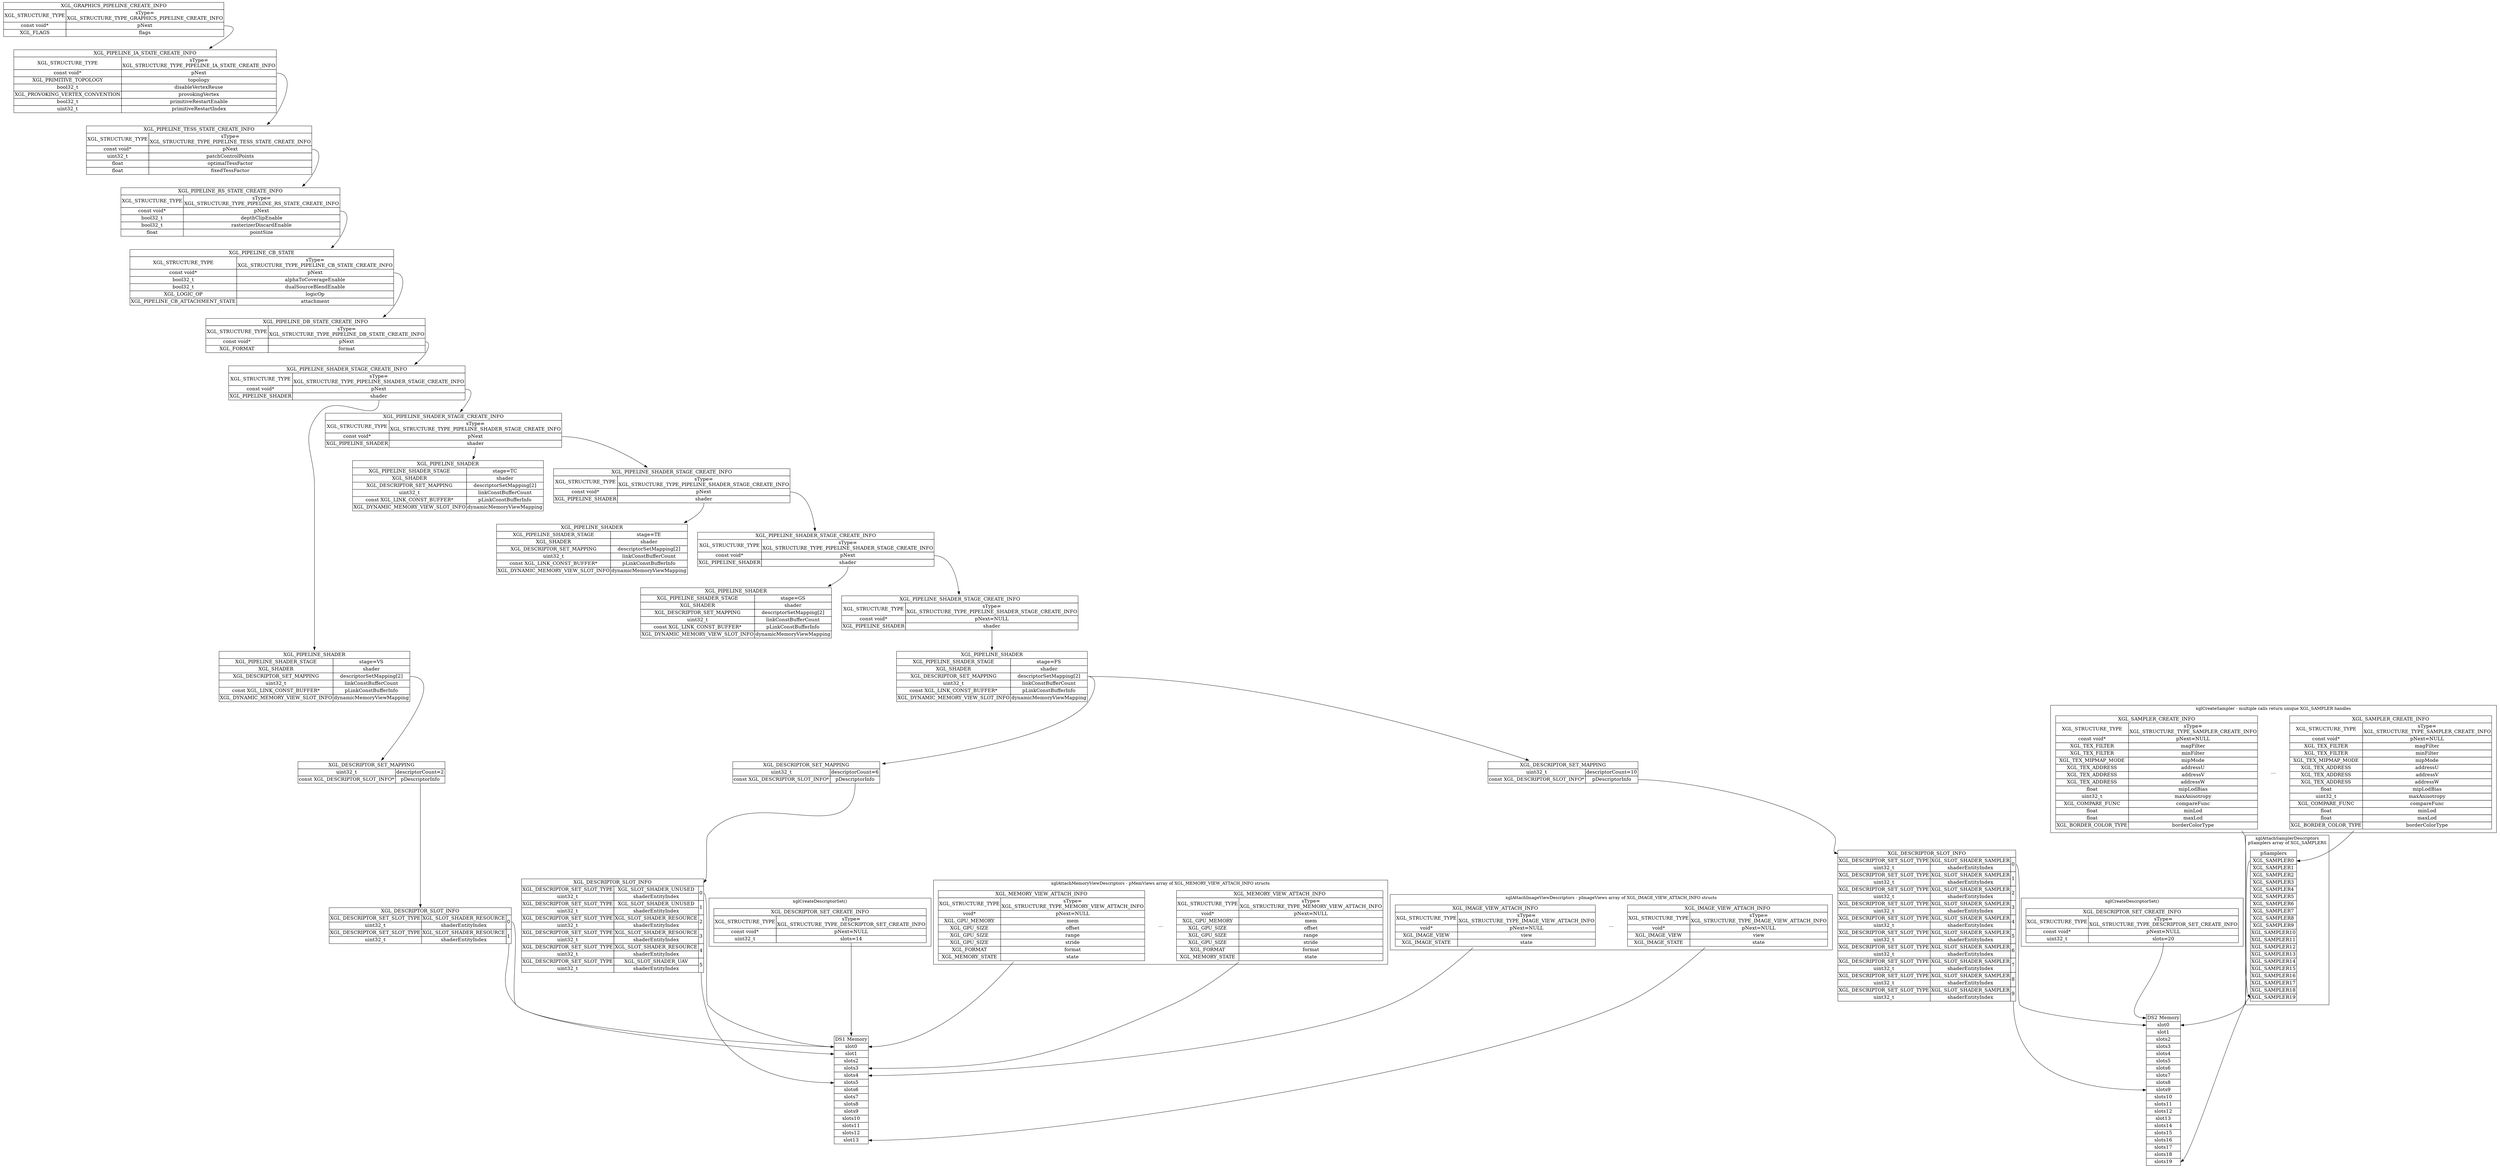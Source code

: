 digraph g {
graph [
rankdir = "TB"
];
node [
fontsize = "16"
shape = "plaintext"
];
edge [
];
"_XGL_GRAPHICS_PIPELINE_CREATE_INFO" [
label = <<TABLE BORDER="0" CELLBORDER="1" CELLSPACING="0"> <TR><TD COLSPAN="2" PORT="f0">XGL_GRAPHICS_PIPELINE_CREATE_INFO</TD></TR><TR><TD>XGL_STRUCTURE_TYPE</TD><TD>sType=<BR/>XGL_STRUCTURE_TYPE_GRAPHICS_PIPELINE_CREATE_INFO</TD></TR><TR><TD>const void*</TD><TD PORT="f2">pNext</TD></TR><TR><TD>XGL_FLAGS</TD><TD>flags</TD></TR></TABLE>>
];
"_XGL_PIPELINE_IA_STATE_CREATE_INFO" [
label = <<TABLE BORDER="0" CELLBORDER="1" CELLSPACING="0"> <TR><TD COLSPAN="2" PORT="f0">XGL_PIPELINE_IA_STATE_CREATE_INFO</TD></TR><TR><TD>XGL_STRUCTURE_TYPE</TD><TD>sType=<BR/>XGL_STRUCTURE_TYPE_PIPELINE_IA_STATE_CREATE_INFO</TD></TR><TR><TD>const void*</TD><TD PORT="f2">pNext</TD></TR><TR><TD>XGL_PRIMITIVE_TOPOLOGY</TD><TD>topology</TD></TR><TR><TD>bool32_t</TD><TD>disableVertexReuse</TD></TR><TR><TD>XGL_PROVOKING_VERTEX_CONVENTION</TD><TD>provokingVertex</TD></TR><TR><TD>bool32_t</TD><TD>primitiveRestartEnable</TD></TR><TR><TD>uint32_t</TD><TD>primitiveRestartIndex</TD></TR></TABLE>>
];
"_XGL_PIPELINE_TESS_STATE_CREATE_INFO" [
label = <<TABLE BORDER="0" CELLBORDER="1" CELLSPACING="0"> <TR><TD COLSPAN="2" PORT="f0">XGL_PIPELINE_TESS_STATE_CREATE_INFO</TD></TR><TR><TD>XGL_STRUCTURE_TYPE</TD><TD>sType=<BR/>XGL_STRUCTURE_TYPE_PIPELINE_TESS_STATE_CREATE_INFO</TD></TR><TR><TD>const void*</TD><TD PORT="f2">pNext</TD></TR><TR><TD>uint32_t</TD><TD>patchControlPoints</TD></TR> <TR><TD>float</TD><TD>optimalTessFactor</TD></TR><TR><TD>float</TD><TD>fixedTessFactor</TD></TR></TABLE>>
];
"_XGL_PIPELINE_RS_STATE_CREATE_INFO" [
label = <<TABLE BORDER="0" CELLBORDER="1" CELLSPACING="0"> <TR><TD COLSPAN="2" PORT="f0">XGL_PIPELINE_RS_STATE_CREATE_INFO</TD></TR><TR><TD>XGL_STRUCTURE_TYPE</TD><TD>sType=<BR/>XGL_STRUCTURE_TYPE_PIPELINE_RS_STATE_CREATE_INFO</TD></TR> <TR><TD>const void*</TD><TD PORT="f2">pNext</TD></TR> <TR><TD>bool32_t</TD><TD>depthClipEnable</TD></TR> <TR><TD>bool32_t</TD><TD>rasterizerDiscardEnable</TD></TR> <TR><TD>float</TD><TD>pointSize</TD></TR> </TABLE>>
];
"_XGL_PIPELINE_CB_STATE_CREATE_INFO" [
label = <<TABLE BORDER="0" CELLBORDER="1" CELLSPACING="0"> <TR><TD COLSPAN="2" PORT="f0">XGL_PIPELINE_CB_STATE</TD></TR><TR><TD>XGL_STRUCTURE_TYPE</TD><TD>sType=<BR/>XGL_STRUCTURE_TYPE_PIPELINE_CB_STATE_CREATE_INFO</TD></TR> <TR><TD>const void*</TD><TD PORT="f2">pNext</TD></TR> <TR><TD>bool32_t</TD><TD>alphaToCoverageEnable</TD></TR> <TR><TD>bool32_t</TD><TD>dualSourceBlendEnable</TD></TR> <TR><TD>XGL_LOGIC_OP</TD><TD>logicOp</TD></TR> <TR><TD>XGL_PIPELINE_CB_ATTACHMENT_STATE</TD><TD>attachment</TD></TR> </TABLE>>
];
"_XGL_PIPELINE_DB_STATE_CREATE_INFO" [
label = <<TABLE BORDER="0" CELLBORDER="1" CELLSPACING="0"> <TR><TD COLSPAN="2" PORT="f0">XGL_PIPELINE_DB_STATE_CREATE_INFO</TD></TR><TR><TD>XGL_STRUCTURE_TYPE</TD><TD>sType=<BR/>XGL_STRUCTURE_TYPE_PIPELINE_DB_STATE_CREATE_INFO</TD></TR> <TR><TD>const void*</TD><TD PORT="f2">pNext</TD></TR> <TR><TD>XGL_FORMAT</TD><TD>format</TD></TR> </TABLE>>
];
"VS_XGL_PIPELINE_SHADER_STAGE_CREATE_INFO" [
label = <<TABLE BORDER="0" CELLBORDER="1" CELLSPACING="0"> <TR><TD COLSPAN="2" PORT="f0">XGL_PIPELINE_SHADER_STAGE_CREATE_INFO</TD></TR><TR><TD>XGL_STRUCTURE_TYPE</TD><TD>sType=<BR/>XGL_STRUCTURE_TYPE_PIPELINE_SHADER_STAGE_CREATE_INFO</TD></TR> <TR><TD>const void*</TD><TD PORT="f2">pNext</TD></TR> <TR><TD>XGL_PIPELINE_SHADER</TD><TD PORT="f4">shader</TD></TR> </TABLE>>
];
"TC_XGL_PIPELINE_SHADER_STAGE_CREATE_INFO" [
label = <<TABLE BORDER="0" CELLBORDER="1" CELLSPACING="0"> <TR><TD COLSPAN="2" PORT="f0">XGL_PIPELINE_SHADER_STAGE_CREATE_INFO</TD></TR><TR><TD>XGL_STRUCTURE_TYPE</TD><TD>sType=<BR/>XGL_STRUCTURE_TYPE_PIPELINE_SHADER_STAGE_CREATE_INFO</TD></TR> <TR><TD>const void*</TD><TD PORT="f2">pNext</TD></TR> <TR><TD>XGL_PIPELINE_SHADER</TD><TD PORT="f4">shader</TD></TR> </TABLE>>
];
"TE_XGL_PIPELINE_SHADER_STAGE_CREATE_INFO" [
label = <<TABLE BORDER="0" CELLBORDER="1" CELLSPACING="0"> <TR><TD COLSPAN="2" PORT="f0">XGL_PIPELINE_SHADER_STAGE_CREATE_INFO</TD></TR><TR><TD>XGL_STRUCTURE_TYPE</TD><TD>sType=<BR/>XGL_STRUCTURE_TYPE_PIPELINE_SHADER_STAGE_CREATE_INFO</TD></TR> <TR><TD>const void*</TD><TD PORT="f2">pNext</TD></TR> <TR><TD>XGL_PIPELINE_SHADER</TD><TD PORT="f4">shader</TD></TR> </TABLE>>
];
"GS_XGL_PIPELINE_SHADER_STAGE_CREATE_INFO" [
label = <<TABLE BORDER="0" CELLBORDER="1" CELLSPACING="0"> <TR><TD COLSPAN="2" PORT="f0">XGL_PIPELINE_SHADER_STAGE_CREATE_INFO</TD></TR><TR><TD>XGL_STRUCTURE_TYPE</TD><TD>sType=<BR/>XGL_STRUCTURE_TYPE_PIPELINE_SHADER_STAGE_CREATE_INFO</TD></TR> <TR><TD>const void*</TD><TD PORT="f2">pNext</TD></TR> <TR><TD>XGL_PIPELINE_SHADER</TD><TD PORT="f4">shader</TD></TR> </TABLE>>
];
"FS_XGL_PIPELINE_SHADER_STAGE_CREATE_INFO" [
label = <<TABLE BORDER="0" CELLBORDER="1" CELLSPACING="0"> <TR><TD COLSPAN="2" PORT="f0">XGL_PIPELINE_SHADER_STAGE_CREATE_INFO</TD></TR><TR><TD>XGL_STRUCTURE_TYPE</TD><TD>sType=<BR/>XGL_STRUCTURE_TYPE_PIPELINE_SHADER_STAGE_CREATE_INFO</TD></TR> <TR><TD>const void*</TD><TD PORT="f2">pNext=NULL</TD></TR> <TR><TD>XGL_PIPELINE_SHADER</TD><TD PORT="f4">shader</TD></TR> </TABLE>>
];
"VS_XGL_PIPELINE_SHADER" [
label = <<TABLE BORDER="0" CELLBORDER="1" CELLSPACING="0"> <TR><TD COLSPAN="2" PORT="f0">XGL_PIPELINE_SHADER</TD></TR><TR><TD PORT="f1">XGL_PIPELINE_SHADER_STAGE</TD><TD PORT="f2">stage=VS</TD></TR><TR><TD PORT="f3">XGL_SHADER</TD><TD PORT="f4">shader</TD></TR><TR><TD PORT="f5">XGL_DESCRIPTOR_SET_MAPPING</TD><TD PORT="f6">descriptorSetMapping[2]</TD></TR><TR><TD PORT="f7">uint32_t</TD><TD PORT="f8">linkConstBufferCount</TD></TR><TR><TD PORT="f9">const XGL_LINK_CONST_BUFFER*</TD><TD PORT="f10">pLinkConstBufferInfo</TD></TR><TR><TD PORT="f11">XGL_DYNAMIC_MEMORY_VIEW_SLOT_INFO</TD><TD PORT="f12">dynamicMemoryViewMapping</TD></TR></TABLE>>
];
"TC_XGL_PIPELINE_SHADER" [
label = <<TABLE BORDER="0" CELLBORDER="1" CELLSPACING="0"> <TR><TD COLSPAN="2" PORT="f0">XGL_PIPELINE_SHADER</TD></TR><TR><TD PORT="f1">XGL_PIPELINE_SHADER_STAGE</TD><TD PORT="f2">stage=TC</TD></TR><TR><TD PORT="f3">XGL_SHADER</TD><TD PORT="f4">shader</TD></TR><TR><TD PORT="f5">XGL_DESCRIPTOR_SET_MAPPING</TD><TD PORT="f6">descriptorSetMapping[2]</TD></TR><TR><TD PORT="f7">uint32_t</TD><TD PORT="f8">linkConstBufferCount</TD></TR><TR><TD PORT="f9">const XGL_LINK_CONST_BUFFER*</TD><TD PORT="f10">pLinkConstBufferInfo</TD></TR><TR><TD PORT="f11">XGL_DYNAMIC_MEMORY_VIEW_SLOT_INFO</TD><TD PORT="f12">dynamicMemoryViewMapping</TD></TR></TABLE>>
];
"TE_XGL_PIPELINE_SHADER" [
label = <<TABLE BORDER="0" CELLBORDER="1" CELLSPACING="0"> <TR><TD COLSPAN="2" PORT="f0">XGL_PIPELINE_SHADER</TD></TR><TR><TD PORT="f1">XGL_PIPELINE_SHADER_STAGE</TD><TD PORT="f2">stage=TE</TD></TR><TR><TD PORT="f3">XGL_SHADER</TD><TD PORT="f4">shader</TD></TR><TR><TD PORT="f5">XGL_DESCRIPTOR_SET_MAPPING</TD><TD PORT="f6">descriptorSetMapping[2]</TD></TR><TR><TD PORT="f7">uint32_t</TD><TD PORT="f8">linkConstBufferCount</TD></TR><TR><TD PORT="f9">const XGL_LINK_CONST_BUFFER*</TD><TD PORT="f10">pLinkConstBufferInfo</TD></TR><TR><TD PORT="f11">XGL_DYNAMIC_MEMORY_VIEW_SLOT_INFO</TD><TD PORT="f12">dynamicMemoryViewMapping</TD></TR></TABLE>>
];
"GS_XGL_PIPELINE_SHADER" [
label = <<TABLE BORDER="0" CELLBORDER="1" CELLSPACING="0"> <TR><TD COLSPAN="2" PORT="f0">XGL_PIPELINE_SHADER</TD></TR><TR><TD PORT="f1">XGL_PIPELINE_SHADER_STAGE</TD><TD PORT="f2">stage=GS</TD></TR><TR><TD PORT="f3">XGL_SHADER</TD><TD PORT="f4">shader</TD></TR><TR><TD PORT="f5">XGL_DESCRIPTOR_SET_MAPPING</TD><TD PORT="f6">descriptorSetMapping[2]</TD></TR><TR><TD PORT="f7">uint32_t</TD><TD PORT="f8">linkConstBufferCount</TD></TR><TR><TD PORT="f9">const XGL_LINK_CONST_BUFFER*</TD><TD PORT="f10">pLinkConstBufferInfo</TD></TR><TR><TD PORT="f11">XGL_DYNAMIC_MEMORY_VIEW_SLOT_INFO</TD><TD PORT="f12">dynamicMemoryViewMapping</TD></TR></TABLE>>
];
"FS_XGL_PIPELINE_SHADER" [
label = <<TABLE BORDER="0" CELLBORDER="1" CELLSPACING="0"> <TR><TD COLSPAN="2" PORT="f0">XGL_PIPELINE_SHADER</TD></TR><TR><TD PORT="f1">XGL_PIPELINE_SHADER_STAGE</TD><TD PORT="f2">stage=FS</TD></TR><TR><TD PORT="f3">XGL_SHADER</TD><TD PORT="f4">shader</TD></TR><TR><TD PORT="f5">XGL_DESCRIPTOR_SET_MAPPING</TD><TD PORT="f6">descriptorSetMapping[2]</TD></TR><TR><TD PORT="f7">uint32_t</TD><TD PORT="f8">linkConstBufferCount</TD></TR><TR><TD PORT="f9">const XGL_LINK_CONST_BUFFER*</TD><TD PORT="f10">pLinkConstBufferInfo</TD></TR><TR><TD PORT="f11">XGL_DYNAMIC_MEMORY_VIEW_SLOT_INFO</TD><TD PORT="f12">dynamicMemoryViewMapping</TD></TR></TABLE>>
];
"_XGL_GRAPHICS_PIPELINE_CREATE_INFO":f2 -> "_XGL_PIPELINE_IA_STATE_CREATE_INFO" [
id = 100
];
"_XGL_PIPELINE_IA_STATE_CREATE_INFO":f2 -> "_XGL_PIPELINE_TESS_STATE_CREATE_INFO" [
id = 101
];
"_XGL_PIPELINE_TESS_STATE_CREATE_INFO":f2 -> "_XGL_PIPELINE_RS_STATE_CREATE_INFO" [
id = 102
];
"_XGL_PIPELINE_RS_STATE_CREATE_INFO":f2 -> "_XGL_PIPELINE_CB_STATE_CREATE_INFO" [
id = 103
];
"_XGL_PIPELINE_CB_STATE_CREATE_INFO":f2 -> "_XGL_PIPELINE_DB_STATE_CREATE_INFO" [
id = 104
];
"_XGL_PIPELINE_DB_STATE_CREATE_INFO":f2 -> "VS_XGL_PIPELINE_SHADER_STAGE_CREATE_INFO" [
id = 105
];
"VS_XGL_PIPELINE_SHADER_STAGE_CREATE_INFO":f2 -> "TC_XGL_PIPELINE_SHADER_STAGE_CREATE_INFO" [
id = 106
];
"TC_XGL_PIPELINE_SHADER_STAGE_CREATE_INFO":f2 -> "TE_XGL_PIPELINE_SHADER_STAGE_CREATE_INFO" [
id = 107
];
"TE_XGL_PIPELINE_SHADER_STAGE_CREATE_INFO":f2 -> "GS_XGL_PIPELINE_SHADER_STAGE_CREATE_INFO" [
id = 108
];
"GS_XGL_PIPELINE_SHADER_STAGE_CREATE_INFO":f2 -> "FS_XGL_PIPELINE_SHADER_STAGE_CREATE_INFO" [
id = 109
];
"VS_XGL_PIPELINE_SHADER_STAGE_CREATE_INFO":f4 -> "VS_XGL_PIPELINE_SHADER" [
id = 110
];
"TE_XGL_PIPELINE_SHADER_STAGE_CREATE_INFO":f4 -> "TE_XGL_PIPELINE_SHADER" [
id = 111
];
"TC_XGL_PIPELINE_SHADER_STAGE_CREATE_INFO":f4 -> "TC_XGL_PIPELINE_SHADER" [
id = 112
];
"GS_XGL_PIPELINE_SHADER_STAGE_CREATE_INFO":f4 -> "GS_XGL_PIPELINE_SHADER" [
id = 113
];
"FS_XGL_PIPELINE_SHADER_STAGE_CREATE_INFO":f4 -> "FS_XGL_PIPELINE_SHADER" [
id = 114
];
subgraph clusterDSCreate1
{
label="xglCreateDescriptorSet()"
"_XGL_DESCRIPTOR_SET_CREATE_INFO1" [
label = <<TABLE BORDER="0" CELLBORDER="1" CELLSPACING="0"> <TR><TD COLSPAN="2" PORT="f0">XGL_DESCRIPTOR_SET_CREATE_INFO</TD></TR><TR><TD PORT="f1">XGL_STRUCTURE_TYPE</TD><TD>sType=<BR/>XGL_STRUCTURE_TYPE_DESCRIPTOR_SET_CREATE_INFO</TD></TR><TR><TD>const void*</TD><TD PORT="f2">pNext=NULL</TD></TR><TR><TD PORT="f3">uint32_t</TD><TD PORT="f4">slots=14</TD></TR></TABLE>>
];
}
subgraph clusterDSCreate2
{
label="xglCreateDescriptorSet()"
"_XGL_DESCRIPTOR_SET_CREATE_INFO2" [
label = <<TABLE BORDER="0" CELLBORDER="1" CELLSPACING="0"> <TR><TD COLSPAN="2" PORT="f0">XGL_DESCRIPTOR_SET_CREATE_INFO</TD></TR><TR><TD PORT="f1">XGL_STRUCTURE_TYPE</TD><TD>sType=<BR/>XGL_STRUCTURE_TYPE_DESCRIPTOR_SET_CREATE_INFO</TD></TR><TR><TD>const void*</TD><TD PORT="f2">pNext=NULL</TD></TR><TR><TD PORT="f3">uint32_t</TD><TD PORT="f4">slots=20</TD></TR></TABLE>>
];
}
subgraph clusterSamplerCreate
{
label="xglCreateSampler - multiple calls return unique XGL_SAMPLER handles"
"_XGL_SAMPLER_CREATE_INFO_0" [
label = <<TABLE BORDER="0" CELLBORDER="1" CELLSPACING="0"> <TR><TD COLSPAN="2" PORT="f0">XGL_SAMPLER_CREATE_INFO</TD></TR><TR><TD PORT="f1">XGL_STRUCTURE_TYPE</TD><TD PORT="f2">sType=<BR/>XGL_STRUCTURE_TYPE_SAMPLER_CREATE_INFO</TD></TR><TR><TD PORT="f3">const void*</TD><TD PORT="f4">pNext=NULL</TD></TR><TR><TD PORT="f5">XGL_TEX_FILTER</TD><TD PORT="f6">magFilter</TD></TR><TR><TD PORT="f7">XGL_TEX_FILTER</TD><TD PORT="f8">minFilter</TD></TR><TR><TD PORT="f9">XGL_TEX_MIPMAP_MODE</TD><TD PORT="f10">mipMode</TD></TR><TR><TD PORT="f11">XGL_TEX_ADDRESS</TD><TD PORT="f12">addressU</TD></TR><TR><TD PORT="f13">XGL_TEX_ADDRESS</TD><TD PORT="f14">addressV</TD></TR><TR><TD PORT="f15">XGL_TEX_ADDRESS</TD><TD PORT="f16">addressW</TD></TR><TR><TD PORT="f17">float</TD><TD PORT="f18">mipLodBias</TD></TR><TR><TD PORT="f19">uint32_t</TD><TD PORT="f20">maxAnisotropy</TD></TR><TR><TD PORT="f21">XGL_COMPARE_FUNC</TD><TD PORT="f22">compareFunc</TD></TR><TR><TD PORT="f23">float</TD><TD PORT="f24">minLod</TD></TR><TR><TD PORT="f25">float</TD><TD PORT="f26">maxLod</TD></TR><TR><TD PORT="f27">XGL_BORDER_COLOR_TYPE</TD><TD PORT="f28">borderColorType</TD></TR></TABLE>>
];
"SAMPLER_ELLIPSES" [
label = "..."
];
"_XGL_SAMPLER_CREATE_INFO_19" [
label = <<TABLE BORDER="0" CELLBORDER="1" CELLSPACING="0"> <TR><TD COLSPAN="2" PORT="f0">XGL_SAMPLER_CREATE_INFO</TD></TR><TR><TD PORT="f1">XGL_STRUCTURE_TYPE</TD><TD PORT="f2">sType=<BR/>XGL_STRUCTURE_TYPE_SAMPLER_CREATE_INFO</TD></TR><TR><TD PORT="f3">const void*</TD><TD PORT="f4">pNext=NULL</TD></TR><TR><TD PORT="f5">XGL_TEX_FILTER</TD><TD PORT="f6">magFilter</TD></TR><TR><TD PORT="f7">XGL_TEX_FILTER</TD><TD PORT="f8">minFilter</TD></TR><TR><TD PORT="f9">XGL_TEX_MIPMAP_MODE</TD><TD PORT="f10">mipMode</TD></TR><TR><TD PORT="f11">XGL_TEX_ADDRESS</TD><TD PORT="f12">addressU</TD></TR><TR><TD PORT="f13">XGL_TEX_ADDRESS</TD><TD PORT="f14">addressV</TD></TR><TR><TD PORT="f15">XGL_TEX_ADDRESS</TD><TD PORT="f16">addressW</TD></TR><TR><TD PORT="f17">float</TD><TD PORT="f18">mipLodBias</TD></TR><TR><TD PORT="f19">uint32_t</TD><TD PORT="f20">maxAnisotropy</TD></TR><TR><TD PORT="f21">XGL_COMPARE_FUNC</TD><TD PORT="f22">compareFunc</TD></TR><TR><TD PORT="f23">float</TD><TD PORT="f24">minLod</TD></TR><TR><TD PORT="f25">float</TD><TD PORT="f26">maxLod</TD></TR><TR><TD PORT="f27">XGL_BORDER_COLOR_TYPE</TD><TD PORT="f28">borderColorType</TD></TR></TABLE>>
];
}
subgraph clusterSamplerAttach
{
label="xglAttachSamplerDescriptors&#92;npSamplers array of XGL_SAMPLERS"
"SAMPLER_ARRAY" [
label = <<TABLE BORDER="0" CELLBORDER="1" CELLSPACING="0"> <TR><TD PORT="pSamp">pSamplers</TD></TR><TR><TD PORT="f0">XGL_SAMPLER0</TD></TR><TR><TD PORT="f1">XGL_SAMPLER1</TD></TR><TR><TD PORT="f2">XGL_SAMPLER2</TD></TR><TR><TD PORT="f3">XGL_SAMPLER3</TD></TR><TR><TD PORT="f4">XGL_SAMPLER4</TD></TR><TR><TD PORT="f5">XGL_SAMPLER5</TD></TR><TR><TD PORT="f6">XGL_SAMPLER6</TD></TR><TR><TD PORT="f7">XGL_SAMPLER7</TD></TR><TR><TD PORT="f8">XGL_SAMPLER8</TD></TR><TR><TD PORT="f9">XGL_SAMPLER9</TD></TR><TR><TD PORT="f10">XGL_SAMPLER10</TD></TR><TR><TD PORT="f11">XGL_SAMPLER11</TD></TR><TR><TD PORT="f12">XGL_SAMPLER12</TD></TR><TR><TD PORT="f13">XGL_SAMPLER13</TD></TR><TR><TD PORT="f14">XGL_SAMPLER14</TD></TR><TR><TD PORT="f15">XGL_SAMPLER15</TD></TR><TR><TD PORT="f16">XGL_SAMPLER16</TD></TR><TR><TD PORT="f17">XGL_SAMPLER17</TD></TR><TR><TD PORT="f18">XGL_SAMPLER18</TD></TR><TR><TD PORT="f19">XGL_SAMPLER19</TD></TR></TABLE>>
];
}
"DS1_MEMORY" [
label = <<TABLE BORDER="0" CELLBORDER="1" CELLSPACING="0"> <TR><TD PORT="ds1">DS1 Memory</TD></TR><TR><TD PORT="f0">slot0</TD></TR><TR><TD PORT="f1">slot1</TD></TR><TR><TD PORT="f2">slots2</TD></TR><TR><TD PORT="f3">slots3</TD></TR><TR><TD PORT="f4">slots4</TD></TR><TR><TD PORT="f5">slots5</TD></TR><TR><TD PORT="f6">slots6</TD></TR><TR><TD PORT="f7">slots7</TD></TR><TR><TD PORT="f8">slots8</TD></TR><TR><TD PORT="f9">slots9</TD></TR><TR><TD PORT="f10">slots10</TD></TR><TR><TD PORT="f11">slots11</TD></TR><TR><TD PORT="f12">slots12</TD></TR><TR><TD PORT="f13">slot13</TD></TR></TABLE>>
];
"DS2_MEMORY" [
label = <<TABLE BORDER="0" CELLBORDER="1" CELLSPACING="0"> <TR><TD PORT="ds2">DS2 Memory</TD></TR><TR><TD PORT="f0">slot0</TD></TR><TR><TD PORT="f1">slot1</TD></TR><TR><TD PORT="f2">slots2</TD></TR><TR><TD PORT="f3">slots3</TD></TR><TR><TD PORT="f4">slots4</TD></TR><TR><TD PORT="f5">slots5</TD></TR><TR><TD PORT="f6">slots6</TD></TR><TR><TD PORT="f7">slots7</TD></TR><TR><TD PORT="f8">slots8</TD></TR><TR><TD PORT="f9">slots9</TD></TR><TR><TD PORT="f10">slots10</TD></TR><TR><TD PORT="f11">slots11</TD></TR><TR><TD PORT="f12">slots12</TD></TR><TR><TD PORT="f13">slot13</TD></TR><TR><TD PORT="f14">slots14</TD></TR><TR><TD PORT="f15">slots15</TD></TR><TR><TD PORT="f16">slots16</TD></TR><TR><TD PORT="f17">slots17</TD></TR><TR><TD PORT="f18">slots18</TD></TR><TR><TD PORT="f19">slots19</TD></TR></TABLE>>
];
subgraph clusterMemoryView
{
label="xglAttachMemoryViewDescriptors - pMemViews array of XGL_MEMORY_VIEW_ATTACH_INFO structs"
"_XGL_MEMORY_VIEW_ATTACH_INFO_3" [
label = <<TABLE BORDER="0" CELLBORDER="1" CELLSPACING="0"> <TR><TD COLSPAN="2" PORT="f0">XGL_MEMORY_VIEW_ATTACH_INFO</TD></TR><TR><TD PORT="f1">XGL_STRUCTURE_TYPE</TD><TD PORT="f2">sType=<BR/>XGL_STRUCTURE_TYPE_MEMORY_VIEW_ATTACH_INFO</TD></TR><TR><TD PORT="f3">void*</TD><TD PORT="f4">pNext=NULL</TD></TR><TR><TD PORT="f5">XGL_GPU_MEMORY</TD><TD PORT="f6">mem</TD></TR><TR><TD PORT="f7">XGL_GPU_SIZE</TD><TD PORT="f8">offset</TD></TR><TR><TD PORT="f9">XGL_GPU_SIZE</TD><TD PORT="f10">range</TD></TR><TR><TD PORT="f11">XGL_GPU_SIZE</TD><TD PORT="f12">stride</TD></TR><TR><TD PORT="f13">XGL_FORMAT</TD><TD PORT="f14">format</TD></TR><TR><TD PORT="f15">XGL_MEMORY_STATE</TD><TD PORT="f16">state</TD></TR></TABLE>>
];
"MEM_VIEW_ELLIPSES" [
label = "..."
];
"_XGL_MEMORY_VIEW_ATTACH_INFO_0" [
label = <<TABLE BORDER="0" CELLBORDER="1" CELLSPACING="0"> <TR><TD COLSPAN="2" PORT="f0">XGL_MEMORY_VIEW_ATTACH_INFO</TD></TR><TR><TD PORT="f1">XGL_STRUCTURE_TYPE</TD><TD PORT="f2">sType=<BR/>XGL_STRUCTURE_TYPE_MEMORY_VIEW_ATTACH_INFO</TD></TR><TR><TD PORT="f3">void*</TD><TD PORT="f4">pNext=NULL</TD></TR><TR><TD PORT="f5">XGL_GPU_MEMORY</TD><TD PORT="f6">mem</TD></TR><TR><TD PORT="f7">XGL_GPU_SIZE</TD><TD PORT="f8">offset</TD></TR><TR><TD PORT="f9">XGL_GPU_SIZE</TD><TD PORT="f10">range</TD></TR><TR><TD PORT="f11">XGL_GPU_SIZE</TD><TD PORT="f12">stride</TD></TR><TR><TD PORT="f13">XGL_FORMAT</TD><TD PORT="f14">format</TD></TR><TR><TD PORT="f15">XGL_MEMORY_STATE</TD><TD PORT="f16">state</TD></TR></TABLE>>
];
}
subgraph clusterImageView
{
label="xglAttachImageViewDescriptors - pImageViews array of XGL_IMAGE_VIEW_ATTACH_INFO structs"
"_XGL_IMAGE_VIEW_ATTACH_INFO_9" [
label = <<TABLE BORDER="0" CELLBORDER="1" CELLSPACING="0"> <TR><TD COLSPAN="2" PORT="f0">XGL_IMAGE_VIEW_ATTACH_INFO</TD></TR><TR><TD PORT="f1">XGL_STRUCTURE_TYPE</TD><TD PORT="f2">sType=<BR/>XGL_STRUCTURE_TYPE_IMAGE_VIEW_ATTACH_INFO</TD></TR><TR><TD PORT="f3">void*</TD><TD PORT="f4">pNext=NULL</TD></TR><TR><TD PORT="f5">XGL_IMAGE_VIEW</TD><TD PORT="f6">view</TD></TR><TR><TD PORT="f7">XGL_IMAGE_STATE</TD><TD PORT="f8">state</TD></TR></TABLE>>
];
"IMG_VIEW_ELLIPSES" [
label = "..."
];
"_XGL_IMAGE_VIEW_ATTACH_INFO_0" [
label = <<TABLE BORDER="0" CELLBORDER="1" CELLSPACING="0"> <TR><TD COLSPAN="2" PORT="f0">XGL_IMAGE_VIEW_ATTACH_INFO</TD></TR><TR><TD PORT="f1">XGL_STRUCTURE_TYPE</TD><TD PORT="f2">sType=<BR/>XGL_STRUCTURE_TYPE_IMAGE_VIEW_ATTACH_INFO</TD></TR><TR><TD PORT="f3">void*</TD><TD PORT="f4">pNext=NULL</TD></TR><TR><TD PORT="f5">XGL_IMAGE_VIEW</TD><TD PORT="f6">view</TD></TR><TR><TD PORT="f7">XGL_IMAGE_STATE</TD><TD PORT="f8">state</TD></TR></TABLE>>
];
}
"VS_XGL_DESCRIPTOR_SET_MAPPING" [
label = <<TABLE BORDER="0" CELLBORDER="1" CELLSPACING="0"> <TR><TD COLSPAN="2" PORT="f0">XGL_DESCRIPTOR_SET_MAPPING</TD></TR><TR><TD PORT="f1">uint32_t</TD><TD PORT="f2">descriptorCount=2</TD></TR><TR><TD PORT="f3">const XGL_DESCRIPTOR_SLOT_INFO*</TD><TD PORT="f4">pDescriptorInfo</TD></TR></TABLE>>
];
"VS_XGL_DESCRIPTOR_SLOT_INFO" [
label = <<TABLE BORDER="0" CELLBORDER="1" CELLSPACING="0"> <TR><TD COLSPAN="3" PORT="f0">XGL_DESCRIPTOR_SLOT_INFO</TD></TR><TR><TD PORT="f2">XGL_DESCRIPTOR_SET_SLOT_TYPE</TD><TD PORT="f3">XGL_SLOT_SHADER_RESOURCE</TD><TD ROWSPAN="2" PORT="f1">0</TD></TR><TR><TD PORT="f4">uint32_t</TD><TD PORT="f5">shaderEntityIndex</TD></TR><TR><TD PORT="f7">XGL_DESCRIPTOR_SET_SLOT_TYPE</TD><TD PORT="f8">XGL_SLOT_SHADER_RESOURCE</TD><TD ROWSPAN="2" PORT="f6">1</TD></TR><TR><TD PORT="f9">uint32_t</TD><TD PORT="f10">shaderEntityIndex</TD></TR></TABLE>>
];
"FS0_XGL_DESCRIPTOR_SET_MAPPING" [
label = <<TABLE BORDER="0" CELLBORDER="1" CELLSPACING="0"> <TR><TD COLSPAN="2" PORT="f0">XGL_DESCRIPTOR_SET_MAPPING</TD></TR><TR><TD PORT="f1">uint32_t</TD><TD PORT="f2">descriptorCount=6</TD></TR><TR><TD PORT="f3">const XGL_DESCRIPTOR_SLOT_INFO*</TD><TD PORT="f4">pDescriptorInfo</TD></TR></TABLE>>
];
"FS0_XGL_DESCRIPTOR_SLOT_INFO" [
label = <<TABLE BORDER="0" CELLBORDER="1" CELLSPACING="0"> <TR><TD COLSPAN="3" PORT="f0">XGL_DESCRIPTOR_SLOT_INFO</TD></TR><TR><TD PORT="f2">XGL_DESCRIPTOR_SET_SLOT_TYPE</TD><TD PORT="f3">XGL_SLOT_SHADER_UNUSED</TD><TD ROWSPAN="2" PORT="f1">0</TD></TR><TR><TD PORT="f4">uint32_t</TD><TD PORT="f5">shaderEntityIndex</TD></TR><TR><TD PORT="f7">XGL_DESCRIPTOR_SET_SLOT_TYPE</TD><TD PORT="f8">XGL_SLOT_SHADER_UNUSED</TD><TD ROWSPAN="2" PORT="f6">1</TD></TR><TR><TD PORT="f9">uint32_t</TD><TD PORT="f10">shaderEntityIndex</TD></TR><TR><TD PORT="f12">XGL_DESCRIPTOR_SET_SLOT_TYPE</TD><TD PORT="f13">XGL_SLOT_SHADER_RESOURCE</TD><TD ROWSPAN="2" PORT="f11">2</TD></TR><TR><TD PORT="f14">uint32_t</TD><TD PORT="f15">shaderEntityIndex</TD></TR><TR><TD PORT="f17">XGL_DESCRIPTOR_SET_SLOT_TYPE</TD><TD PORT="f18">XGL_SLOT_SHADER_RESOURCE</TD><TD ROWSPAN="2" PORT="f16">3</TD></TR><TR><TD PORT="f19">uint32_t</TD><TD PORT="f20">shaderEntityIndex</TD></TR><TR><TD PORT="f22">XGL_DESCRIPTOR_SET_SLOT_TYPE</TD><TD PORT="f23">XGL_SLOT_SHADER_RESOURCE</TD><TD ROWSPAN="2" PORT="f21">4</TD></TR><TR><TD PORT="f24">uint32_t</TD><TD PORT="f25">shaderEntityIndex</TD></TR><TR><TD PORT="f27">XGL_DESCRIPTOR_SET_SLOT_TYPE</TD><TD PORT="f28">XGL_SLOT_SHADER_UAV</TD><TD ROWSPAN="2" PORT="f26">5</TD></TR><TR><TD PORT="f29">uint32_t</TD><TD PORT="f30">shaderEntityIndex</TD></TR></TABLE>>
];
"FS1_XGL_DESCRIPTOR_SET_MAPPING" [
label = <<TABLE BORDER="0" CELLBORDER="1" CELLSPACING="0"> <TR><TD COLSPAN="2" PORT="f0">XGL_DESCRIPTOR_SET_MAPPING</TD></TR><TR><TD PORT="f1">uint32_t</TD><TD PORT="f2">descriptorCount=10</TD></TR><TR><TD PORT="f3">const XGL_DESCRIPTOR_SLOT_INFO*</TD><TD PORT="f4">pDescriptorInfo</TD></TR></TABLE>>
];
"FS1_XGL_DESCRIPTOR_SLOT_INFO" [
label = <<TABLE BORDER="0" CELLBORDER="1" CELLSPACING="0"> <TR><TD COLSPAN="3" PORT="f0">XGL_DESCRIPTOR_SLOT_INFO</TD></TR><TR><TD PORT="f2">XGL_DESCRIPTOR_SET_SLOT_TYPE</TD><TD PORT="f3">XGL_SLOT_SHADER_SAMPLER</TD><TD ROWSPAN="2" PORT="f1">0</TD></TR><TR><TD PORT="f4">uint32_t</TD><TD PORT="f5">shaderEntityIndex</TD></TR><TR><TD PORT="f7">XGL_DESCRIPTOR_SET_SLOT_TYPE</TD><TD PORT="f8">XGL_SLOT_SHADER_SAMPLER</TD><TD ROWSPAN="2" PORT="f6">1</TD></TR><TR><TD PORT="f9">uint32_t</TD><TD PORT="f10">shaderEntityIndex</TD></TR><TR><TD PORT="f12">XGL_DESCRIPTOR_SET_SLOT_TYPE</TD><TD PORT="f13">XGL_SLOT_SHADER_SAMPLER</TD><TD ROWSPAN="2" PORT="f11">2</TD></TR><TR><TD PORT="f14">uint32_t</TD><TD PORT="f15">shaderEntityIndex</TD></TR><TR><TD PORT="f17">XGL_DESCRIPTOR_SET_SLOT_TYPE</TD><TD PORT="f18">XGL_SLOT_SHADER_SAMPLER</TD><TD ROWSPAN="2" PORT="f16">3</TD></TR><TR><TD PORT="f19">uint32_t</TD><TD PORT="f20">shaderEntityIndex</TD></TR><TR><TD PORT="f22">XGL_DESCRIPTOR_SET_SLOT_TYPE</TD><TD PORT="f23">XGL_SLOT_SHADER_SAMPLER</TD><TD ROWSPAN="2" PORT="f21">4</TD></TR><TR><TD PORT="f24">uint32_t</TD><TD PORT="f25">shaderEntityIndex</TD></TR><TR><TD PORT="f27">XGL_DESCRIPTOR_SET_SLOT_TYPE</TD><TD PORT="f28">XGL_SLOT_SHADER_SAMPLER</TD><TD ROWSPAN="2" PORT="f26">5</TD></TR><TR><TD PORT="f29">uint32_t</TD><TD PORT="f30">shaderEntityIndex</TD></TR><TR><TD PORT="f32">XGL_DESCRIPTOR_SET_SLOT_TYPE</TD><TD PORT="f33">XGL_SLOT_SHADER_SAMPLER</TD><TD ROWSPAN="2" PORT="f31">6</TD></TR><TR><TD PORT="f34">uint32_t</TD><TD PORT="f35">shaderEntityIndex</TD></TR><TR><TD PORT="f37">XGL_DESCRIPTOR_SET_SLOT_TYPE</TD><TD PORT="f38">XGL_SLOT_SHADER_SAMPLER</TD><TD ROWSPAN="2" PORT="f36">7</TD></TR><TR><TD PORT="f39">uint32_t</TD><TD PORT="f40">shaderEntityIndex</TD></TR><TR><TD PORT="f42">XGL_DESCRIPTOR_SET_SLOT_TYPE</TD><TD PORT="f43">XGL_SLOT_SHADER_SAMPLER</TD><TD ROWSPAN="2" PORT="f41">8</TD></TR><TR><TD PORT="f44">uint32_t</TD><TD PORT="f45">shaderEntityIndex</TD></TR><TR><TD PORT="f47">XGL_DESCRIPTOR_SET_SLOT_TYPE</TD><TD PORT="f48">XGL_SLOT_SHADER_SAMPLER</TD><TD ROWSPAN="2" PORT="f46">9</TD></TR><TR><TD PORT="f49">uint32_t</TD><TD PORT="f50">shaderEntityIndex</TD></TR></TABLE>>
];
/*
"_XGL_DESCRIPTOR_SET_CREATE_INFO1":f2 -> "_XGL_DESCRIPTOR_SET_CREATE_INFO2":f0 [
id = 0
];
*/
"_XGL_DESCRIPTOR_SET_CREATE_INFO1":f4 -> "DS1_MEMORY":ds1 [
id = 1
];
"_XGL_DESCRIPTOR_SET_CREATE_INFO2":f4 -> "DS2_MEMORY":ds2 [
id = 2
];
/*
"_XGL_SAMPLER_CREATE_INFO_0":f4 -> "_ELLIPSE0" [
id = 3
];
"_ELLIPSE0" -> "_XGL_SAMPLER_CREATE_INFO_19":f0 [
id = 3
];
*/
"_XGL_SAMPLER_CREATE_INFO_0" -> "SAMPLER_ARRAY":f0 [
id = 4
];
"_XGL_SAMPLER_CREATE_INFO_19" -> "SAMPLER_ARRAY":f19 [
id = 5
];
"SAMPLER_ARRAY":f0 -> "DS2_MEMORY":f0 [
id = 6
];
"SAMPLER_ARRAY":f19 -> "DS2_MEMORY":f19 [
id = 7
];
/*
"_XGL_MEMORY_VIEW_ATTACH_INFO_0":f4 -> "_ELLIPSE1" [
id = 6
];
"_ELLIPSE1" -> "_XGL_MEMORY_VIEW_ATTACH_INFO_3":f0 [
id = 7
];
"_XGL_IMAGE_VIEW_ATTACH_INFO_0":f4 -> "_ELLIPSE2" [
id = 8
];
"_ELLIPSE2" -> "_XGL_IMAGE_VIEW_ATTACH_INFO_9":f0 [
id = 9
];
*/
"_XGL_MEMORY_VIEW_ATTACH_INFO_0" -> "DS1_MEMORY":f0 [
id = 10
];
"_XGL_MEMORY_VIEW_ATTACH_INFO_3" -> "DS1_MEMORY":f3 [
id = 11
];
"_XGL_IMAGE_VIEW_ATTACH_INFO_0" -> "DS1_MEMORY":f4 [
id = 10
];
"_XGL_IMAGE_VIEW_ATTACH_INFO_9" -> "DS1_MEMORY":f13 [
id = 11
];
"VS_XGL_DESCRIPTOR_SET_MAPPING":f4 -> "VS_XGL_DESCRIPTOR_SLOT_INFO":f0 [
id = 12
];
"VS_XGL_DESCRIPTOR_SLOT_INFO":f1 -> "DS1_MEMORY":f0 [
id = 13
];
"VS_XGL_DESCRIPTOR_SLOT_INFO":f6 -> "DS1_MEMORY":f1 [
id = 14
];
"FS0_XGL_DESCRIPTOR_SET_MAPPING":f4 -> "FS0_XGL_DESCRIPTOR_SLOT_INFO":f0 [
id = 15
];
"FS0_XGL_DESCRIPTOR_SLOT_INFO":f1 -> "DS1_MEMORY":f0 [
id = 16
];
"FS0_XGL_DESCRIPTOR_SLOT_INFO":f26 -> "DS1_MEMORY":f5 [
id = 17
];
"FS1_XGL_DESCRIPTOR_SET_MAPPING":f4 -> "FS1_XGL_DESCRIPTOR_SLOT_INFO":f0 [
id = 15
];
"FS1_XGL_DESCRIPTOR_SLOT_INFO":f1 -> "DS2_MEMORY":f0 [
id = 16
];
"FS1_XGL_DESCRIPTOR_SLOT_INFO":f46 -> "DS2_MEMORY":f9 [
id = 17
];
"FS_XGL_PIPELINE_SHADER":f6 -> "FS0_XGL_DESCRIPTOR_SET_MAPPING" [
id = 18
];
"FS_XGL_PIPELINE_SHADER":f6 -> "FS1_XGL_DESCRIPTOR_SET_MAPPING" [
id = 19
];
"VS_XGL_PIPELINE_SHADER":f6 -> "VS_XGL_DESCRIPTOR_SET_MAPPING" [
id = 20
];
}

